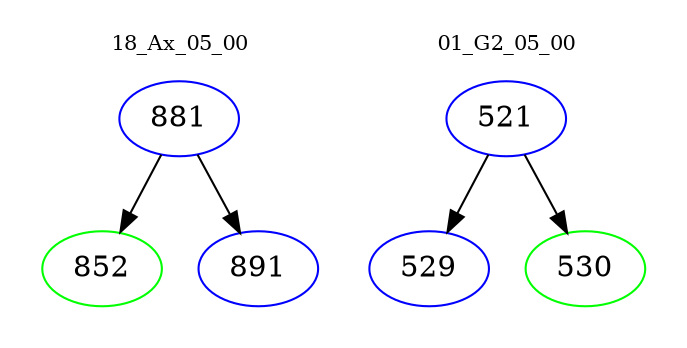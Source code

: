 digraph{
subgraph cluster_0 {
color = white
label = "18_Ax_05_00";
fontsize=10;
T0_881 [label="881", color="blue"]
T0_881 -> T0_852 [color="black"]
T0_852 [label="852", color="green"]
T0_881 -> T0_891 [color="black"]
T0_891 [label="891", color="blue"]
}
subgraph cluster_1 {
color = white
label = "01_G2_05_00";
fontsize=10;
T1_521 [label="521", color="blue"]
T1_521 -> T1_529 [color="black"]
T1_529 [label="529", color="blue"]
T1_521 -> T1_530 [color="black"]
T1_530 [label="530", color="green"]
}
}
